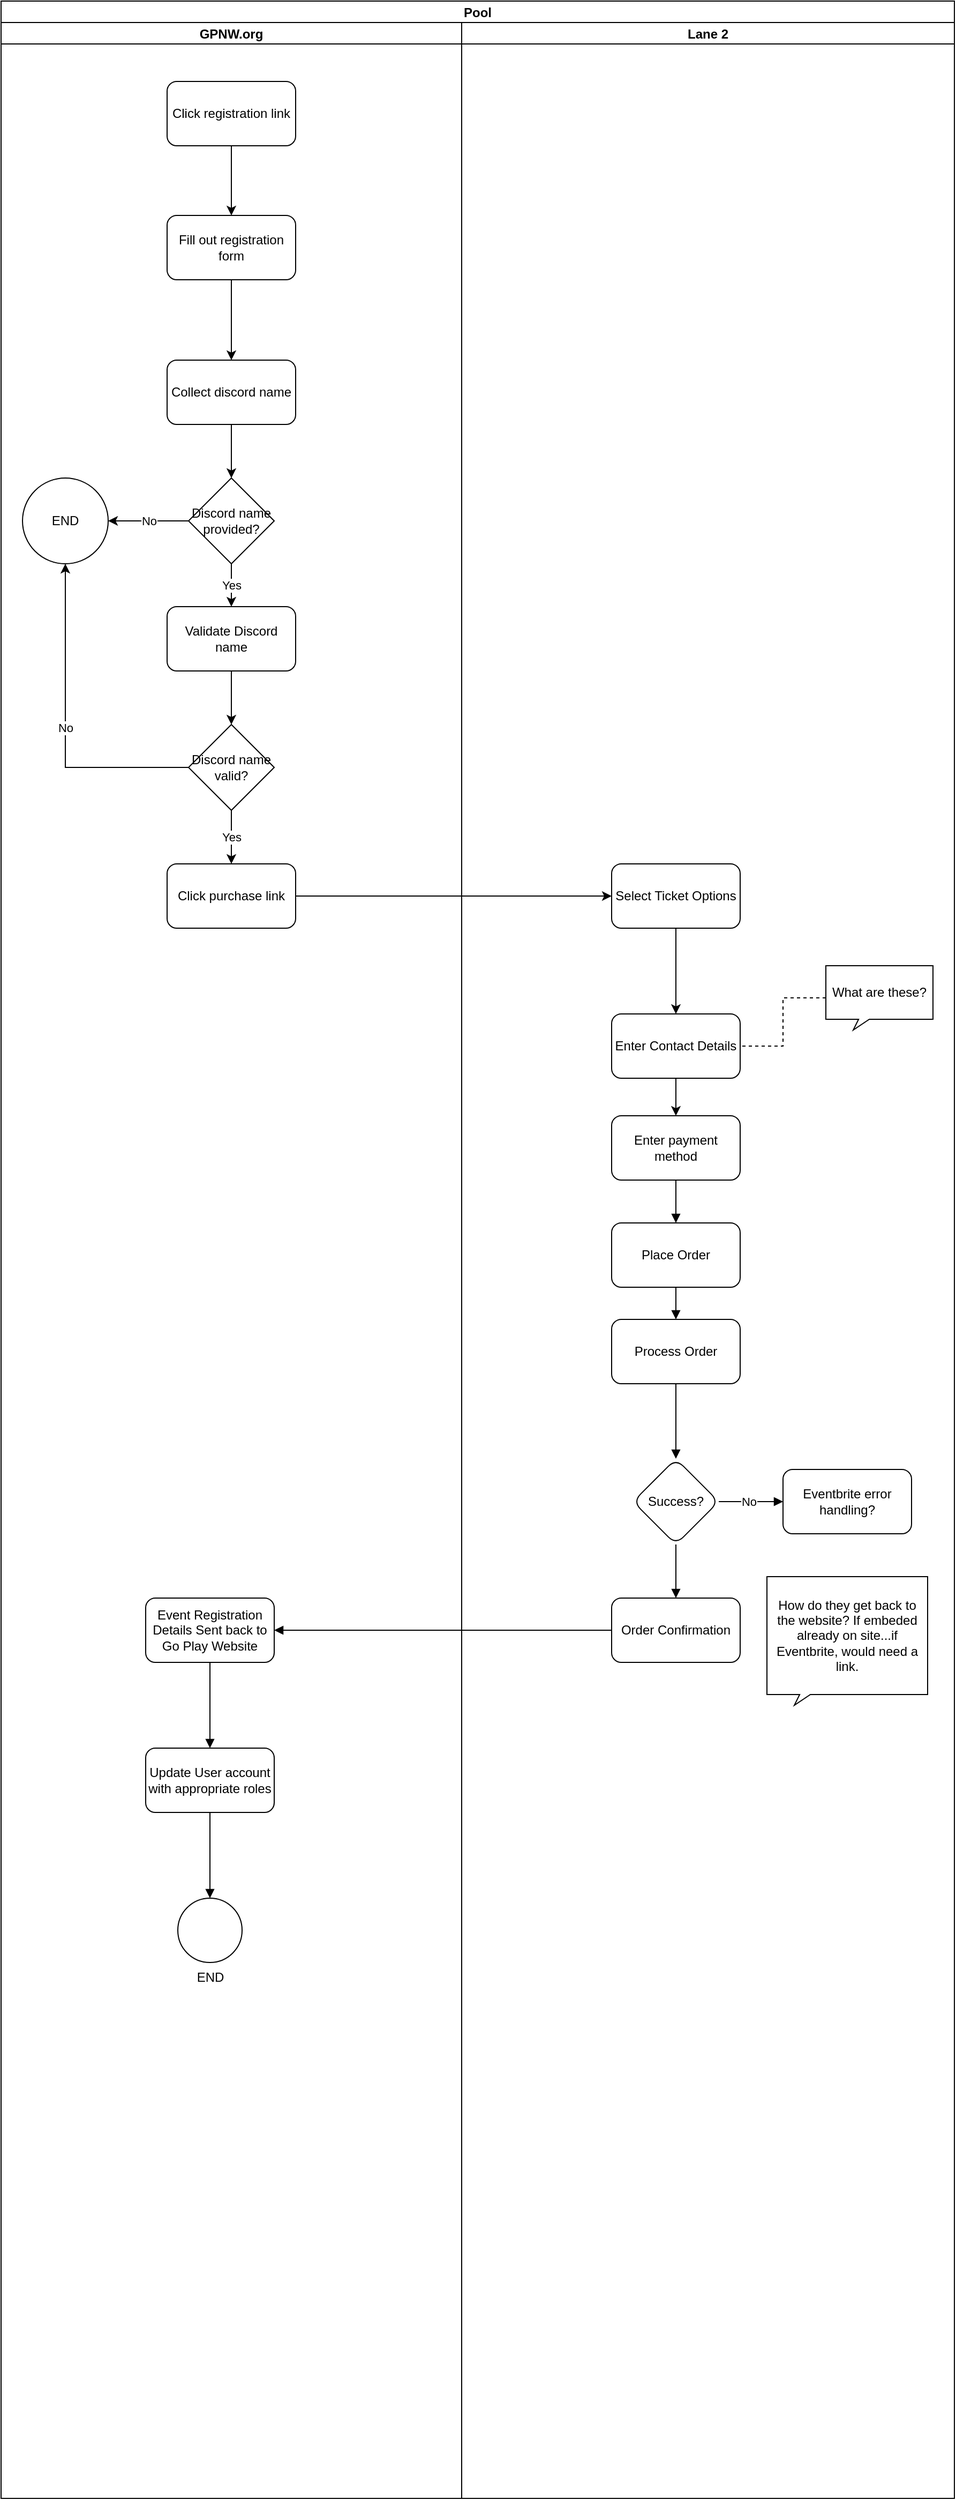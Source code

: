 <mxfile version="17.2.4" type="github">
  <diagram id="C5RBs43oDa-KdzZeNtuy" name="Page-1">
    <mxGraphModel dx="1730" dy="893" grid="1" gridSize="10" guides="1" tooltips="1" connect="1" arrows="1" fold="1" page="1" pageScale="1" pageWidth="1500" pageHeight="1100" math="0" shadow="0">
      <root>
        <mxCell id="WIyWlLk6GJQsqaUBKTNV-0" />
        <mxCell id="WIyWlLk6GJQsqaUBKTNV-1" parent="WIyWlLk6GJQsqaUBKTNV-0" />
        <mxCell id="s0pQWJOe3A9NYIYNYow5-23" value="Pool" style="swimlane;childLayout=stackLayout;resizeParent=1;resizeParentMax=0;startSize=20;" vertex="1" parent="WIyWlLk6GJQsqaUBKTNV-1">
          <mxGeometry x="110" y="50" width="890" height="2330" as="geometry" />
        </mxCell>
        <mxCell id="s0pQWJOe3A9NYIYNYow5-24" value="GPNW.org" style="swimlane;startSize=20;" vertex="1" parent="s0pQWJOe3A9NYIYNYow5-23">
          <mxGeometry y="20" width="430" height="2310" as="geometry" />
        </mxCell>
        <mxCell id="s0pQWJOe3A9NYIYNYow5-3" value="" style="endArrow=classic;html=1;rounded=0;" parent="s0pQWJOe3A9NYIYNYow5-24" source="s0pQWJOe3A9NYIYNYow5-0" target="s0pQWJOe3A9NYIYNYow5-1" edge="1">
          <mxGeometry width="50" height="50" relative="1" as="geometry">
            <mxPoint x="215" y="35" as="sourcePoint" />
            <mxPoint x="240" y="345" as="targetPoint" />
          </mxGeometry>
        </mxCell>
        <mxCell id="s0pQWJOe3A9NYIYNYow5-1" value="&lt;div&gt;Fill out registration form&lt;/div&gt;" style="rounded=1;whiteSpace=wrap;html=1;" parent="s0pQWJOe3A9NYIYNYow5-24" vertex="1">
          <mxGeometry x="155" y="180" width="120" height="60" as="geometry" />
        </mxCell>
        <mxCell id="s0pQWJOe3A9NYIYNYow5-9" value="Collect discord name" style="rounded=1;whiteSpace=wrap;html=1;" vertex="1" parent="s0pQWJOe3A9NYIYNYow5-24">
          <mxGeometry x="155" y="315" width="120" height="60" as="geometry" />
        </mxCell>
        <mxCell id="s0pQWJOe3A9NYIYNYow5-10" style="edgeStyle=orthogonalEdgeStyle;rounded=0;orthogonalLoop=1;jettySize=auto;html=1;" edge="1" parent="s0pQWJOe3A9NYIYNYow5-24" source="s0pQWJOe3A9NYIYNYow5-1" target="s0pQWJOe3A9NYIYNYow5-9">
          <mxGeometry relative="1" as="geometry" />
        </mxCell>
        <mxCell id="s0pQWJOe3A9NYIYNYow5-11" value="Discord name provided?" style="rhombus;whiteSpace=wrap;html=1;" vertex="1" parent="s0pQWJOe3A9NYIYNYow5-24">
          <mxGeometry x="175" y="425" width="80" height="80" as="geometry" />
        </mxCell>
        <mxCell id="s0pQWJOe3A9NYIYNYow5-17" style="edgeStyle=orthogonalEdgeStyle;rounded=0;orthogonalLoop=1;jettySize=auto;html=1;" edge="1" parent="s0pQWJOe3A9NYIYNYow5-24" source="s0pQWJOe3A9NYIYNYow5-9" target="s0pQWJOe3A9NYIYNYow5-11">
          <mxGeometry relative="1" as="geometry" />
        </mxCell>
        <mxCell id="s0pQWJOe3A9NYIYNYow5-8" value="&lt;div&gt;Validate Discord name&lt;/div&gt;" style="rounded=1;whiteSpace=wrap;html=1;" vertex="1" parent="s0pQWJOe3A9NYIYNYow5-24">
          <mxGeometry x="155" y="545" width="120" height="60" as="geometry" />
        </mxCell>
        <mxCell id="s0pQWJOe3A9NYIYNYow5-12" value="&lt;div&gt;Yes&lt;/div&gt;" style="edgeStyle=orthogonalEdgeStyle;rounded=0;orthogonalLoop=1;jettySize=auto;html=1;" edge="1" parent="s0pQWJOe3A9NYIYNYow5-24" source="s0pQWJOe3A9NYIYNYow5-11" target="s0pQWJOe3A9NYIYNYow5-8">
          <mxGeometry relative="1" as="geometry" />
        </mxCell>
        <mxCell id="s0pQWJOe3A9NYIYNYow5-14" value="END" style="ellipse;whiteSpace=wrap;html=1;aspect=fixed;" vertex="1" parent="s0pQWJOe3A9NYIYNYow5-24">
          <mxGeometry x="20" y="425" width="80" height="80" as="geometry" />
        </mxCell>
        <mxCell id="s0pQWJOe3A9NYIYNYow5-15" value="No" style="edgeStyle=orthogonalEdgeStyle;rounded=0;orthogonalLoop=1;jettySize=auto;html=1;exitX=0;exitY=0.5;exitDx=0;exitDy=0;" edge="1" parent="s0pQWJOe3A9NYIYNYow5-24" source="s0pQWJOe3A9NYIYNYow5-11" target="s0pQWJOe3A9NYIYNYow5-14">
          <mxGeometry relative="1" as="geometry" />
        </mxCell>
        <mxCell id="s0pQWJOe3A9NYIYNYow5-19" value="Click purchase link" style="rounded=1;whiteSpace=wrap;html=1;" vertex="1" parent="s0pQWJOe3A9NYIYNYow5-24">
          <mxGeometry x="155" y="785" width="120" height="60" as="geometry" />
        </mxCell>
        <mxCell id="s0pQWJOe3A9NYIYNYow5-22" value="&lt;div&gt;No&lt;/div&gt;" style="edgeStyle=orthogonalEdgeStyle;rounded=0;orthogonalLoop=1;jettySize=auto;html=1;" edge="1" parent="s0pQWJOe3A9NYIYNYow5-24" source="s0pQWJOe3A9NYIYNYow5-18" target="s0pQWJOe3A9NYIYNYow5-14">
          <mxGeometry relative="1" as="geometry">
            <Array as="points">
              <mxPoint x="60" y="695" />
            </Array>
          </mxGeometry>
        </mxCell>
        <mxCell id="s0pQWJOe3A9NYIYNYow5-18" value="Discord name valid?" style="rhombus;whiteSpace=wrap;html=1;" vertex="1" parent="s0pQWJOe3A9NYIYNYow5-24">
          <mxGeometry x="175" y="655" width="80" height="80" as="geometry" />
        </mxCell>
        <mxCell id="s0pQWJOe3A9NYIYNYow5-20" style="edgeStyle=orthogonalEdgeStyle;rounded=0;orthogonalLoop=1;jettySize=auto;html=1;" edge="1" parent="s0pQWJOe3A9NYIYNYow5-24" source="s0pQWJOe3A9NYIYNYow5-8" target="s0pQWJOe3A9NYIYNYow5-18">
          <mxGeometry relative="1" as="geometry" />
        </mxCell>
        <mxCell id="s0pQWJOe3A9NYIYNYow5-21" value="&lt;div&gt;Yes&lt;/div&gt;" style="edgeStyle=orthogonalEdgeStyle;rounded=0;orthogonalLoop=1;jettySize=auto;html=1;" edge="1" parent="s0pQWJOe3A9NYIYNYow5-24" source="s0pQWJOe3A9NYIYNYow5-18" target="s0pQWJOe3A9NYIYNYow5-19">
          <mxGeometry relative="1" as="geometry" />
        </mxCell>
        <mxCell id="s0pQWJOe3A9NYIYNYow5-0" value="&lt;div&gt;Click registration link&lt;/div&gt;" style="rounded=1;whiteSpace=wrap;html=1;" parent="s0pQWJOe3A9NYIYNYow5-24" vertex="1">
          <mxGeometry x="155" y="55" width="120" height="60" as="geometry" />
        </mxCell>
        <mxCell id="cuYothWAb6MuNWbnh6e8-23" value="" style="edgeStyle=orthogonalEdgeStyle;rounded=0;orthogonalLoop=1;jettySize=auto;html=1;endArrow=block;endFill=1;" edge="1" parent="s0pQWJOe3A9NYIYNYow5-24" source="cuYothWAb6MuNWbnh6e8-20" target="cuYothWAb6MuNWbnh6e8-22">
          <mxGeometry relative="1" as="geometry" />
        </mxCell>
        <mxCell id="cuYothWAb6MuNWbnh6e8-20" value="Event Registration Details Sent back to Go Play Website" style="rounded=1;whiteSpace=wrap;html=1;" vertex="1" parent="s0pQWJOe3A9NYIYNYow5-24">
          <mxGeometry x="135" y="1470" width="120" height="60" as="geometry" />
        </mxCell>
        <mxCell id="cuYothWAb6MuNWbnh6e8-28" style="edgeStyle=orthogonalEdgeStyle;rounded=0;orthogonalLoop=1;jettySize=auto;html=1;exitX=0.5;exitY=1;exitDx=0;exitDy=0;entryX=0.5;entryY=0;entryDx=0;entryDy=0;entryPerimeter=0;endArrow=block;endFill=1;" edge="1" parent="s0pQWJOe3A9NYIYNYow5-24" source="cuYothWAb6MuNWbnh6e8-22" target="cuYothWAb6MuNWbnh6e8-27">
          <mxGeometry relative="1" as="geometry" />
        </mxCell>
        <mxCell id="cuYothWAb6MuNWbnh6e8-22" value="Update User account with appropriate roles" style="whiteSpace=wrap;html=1;rounded=1;" vertex="1" parent="s0pQWJOe3A9NYIYNYow5-24">
          <mxGeometry x="135" y="1610" width="120" height="60" as="geometry" />
        </mxCell>
        <mxCell id="cuYothWAb6MuNWbnh6e8-27" value="END" style="verticalLabelPosition=bottom;verticalAlign=top;html=1;shape=mxgraph.flowchart.on-page_reference;" vertex="1" parent="s0pQWJOe3A9NYIYNYow5-24">
          <mxGeometry x="165" y="1750" width="60" height="60" as="geometry" />
        </mxCell>
        <mxCell id="s0pQWJOe3A9NYIYNYow5-25" value="Lane 2" style="swimlane;startSize=20;" vertex="1" parent="s0pQWJOe3A9NYIYNYow5-23">
          <mxGeometry x="430" y="20" width="460" height="2310" as="geometry" />
        </mxCell>
        <mxCell id="cuYothWAb6MuNWbnh6e8-2" value="" style="edgeStyle=orthogonalEdgeStyle;rounded=0;orthogonalLoop=1;jettySize=auto;html=1;" edge="1" parent="s0pQWJOe3A9NYIYNYow5-25" source="s0pQWJOe3A9NYIYNYow5-28" target="cuYothWAb6MuNWbnh6e8-1">
          <mxGeometry relative="1" as="geometry" />
        </mxCell>
        <mxCell id="s0pQWJOe3A9NYIYNYow5-28" value="Select Ticket Options" style="rounded=1;whiteSpace=wrap;html=1;" vertex="1" parent="s0pQWJOe3A9NYIYNYow5-25">
          <mxGeometry x="140" y="785" width="120" height="60" as="geometry" />
        </mxCell>
        <mxCell id="cuYothWAb6MuNWbnh6e8-6" value="" style="edgeStyle=orthogonalEdgeStyle;rounded=0;orthogonalLoop=1;jettySize=auto;html=1;" edge="1" parent="s0pQWJOe3A9NYIYNYow5-25" source="cuYothWAb6MuNWbnh6e8-1" target="cuYothWAb6MuNWbnh6e8-5">
          <mxGeometry relative="1" as="geometry" />
        </mxCell>
        <mxCell id="cuYothWAb6MuNWbnh6e8-1" value="Enter Contact Details" style="whiteSpace=wrap;html=1;rounded=1;" vertex="1" parent="s0pQWJOe3A9NYIYNYow5-25">
          <mxGeometry x="140" y="925" width="120" height="60" as="geometry" />
        </mxCell>
        <mxCell id="cuYothWAb6MuNWbnh6e8-10" value="" style="edgeStyle=orthogonalEdgeStyle;rounded=0;orthogonalLoop=1;jettySize=auto;html=1;endArrow=block;endFill=1;" edge="1" parent="s0pQWJOe3A9NYIYNYow5-25" source="cuYothWAb6MuNWbnh6e8-5" target="cuYothWAb6MuNWbnh6e8-9">
          <mxGeometry relative="1" as="geometry" />
        </mxCell>
        <mxCell id="cuYothWAb6MuNWbnh6e8-5" value="Enter payment method" style="whiteSpace=wrap;html=1;rounded=1;" vertex="1" parent="s0pQWJOe3A9NYIYNYow5-25">
          <mxGeometry x="140" y="1020" width="120" height="60" as="geometry" />
        </mxCell>
        <mxCell id="cuYothWAb6MuNWbnh6e8-8" value="" style="edgeStyle=orthogonalEdgeStyle;rounded=0;orthogonalLoop=1;jettySize=auto;html=1;endArrow=none;endFill=0;dashed=1;" edge="1" parent="s0pQWJOe3A9NYIYNYow5-25" source="cuYothWAb6MuNWbnh6e8-7" target="cuYothWAb6MuNWbnh6e8-1">
          <mxGeometry relative="1" as="geometry" />
        </mxCell>
        <mxCell id="cuYothWAb6MuNWbnh6e8-7" value="What are these?" style="whiteSpace=wrap;html=1;shape=mxgraph.basic.rectCallout;dx=35.56;dy=10;boundedLbl=1;" vertex="1" parent="s0pQWJOe3A9NYIYNYow5-25">
          <mxGeometry x="340" y="880" width="100" height="60" as="geometry" />
        </mxCell>
        <mxCell id="cuYothWAb6MuNWbnh6e8-12" value="" style="edgeStyle=orthogonalEdgeStyle;rounded=0;orthogonalLoop=1;jettySize=auto;html=1;endArrow=block;endFill=1;" edge="1" parent="s0pQWJOe3A9NYIYNYow5-25" source="cuYothWAb6MuNWbnh6e8-9" target="cuYothWAb6MuNWbnh6e8-11">
          <mxGeometry relative="1" as="geometry" />
        </mxCell>
        <mxCell id="cuYothWAb6MuNWbnh6e8-9" value="Place Order" style="whiteSpace=wrap;html=1;rounded=1;" vertex="1" parent="s0pQWJOe3A9NYIYNYow5-25">
          <mxGeometry x="140" y="1120" width="120" height="60" as="geometry" />
        </mxCell>
        <mxCell id="cuYothWAb6MuNWbnh6e8-14" value="" style="edgeStyle=orthogonalEdgeStyle;rounded=0;orthogonalLoop=1;jettySize=auto;html=1;endArrow=block;endFill=1;" edge="1" parent="s0pQWJOe3A9NYIYNYow5-25" source="cuYothWAb6MuNWbnh6e8-11" target="cuYothWAb6MuNWbnh6e8-13">
          <mxGeometry relative="1" as="geometry" />
        </mxCell>
        <mxCell id="cuYothWAb6MuNWbnh6e8-11" value="Process Order" style="whiteSpace=wrap;html=1;rounded=1;" vertex="1" parent="s0pQWJOe3A9NYIYNYow5-25">
          <mxGeometry x="140" y="1210" width="120" height="60" as="geometry" />
        </mxCell>
        <mxCell id="cuYothWAb6MuNWbnh6e8-16" value="" style="edgeStyle=orthogonalEdgeStyle;rounded=0;orthogonalLoop=1;jettySize=auto;html=1;endArrow=block;endFill=1;" edge="1" parent="s0pQWJOe3A9NYIYNYow5-25" source="cuYothWAb6MuNWbnh6e8-13" target="cuYothWAb6MuNWbnh6e8-15">
          <mxGeometry relative="1" as="geometry" />
        </mxCell>
        <mxCell id="cuYothWAb6MuNWbnh6e8-17" value="No" style="edgeLabel;html=1;align=center;verticalAlign=middle;resizable=0;points=[];" vertex="1" connectable="0" parent="cuYothWAb6MuNWbnh6e8-16">
          <mxGeometry x="-0.064" relative="1" as="geometry">
            <mxPoint as="offset" />
          </mxGeometry>
        </mxCell>
        <mxCell id="cuYothWAb6MuNWbnh6e8-19" value="" style="edgeStyle=orthogonalEdgeStyle;rounded=0;orthogonalLoop=1;jettySize=auto;html=1;endArrow=block;endFill=1;" edge="1" parent="s0pQWJOe3A9NYIYNYow5-25" source="cuYothWAb6MuNWbnh6e8-13" target="cuYothWAb6MuNWbnh6e8-18">
          <mxGeometry relative="1" as="geometry" />
        </mxCell>
        <mxCell id="cuYothWAb6MuNWbnh6e8-13" value="Success?" style="rhombus;whiteSpace=wrap;html=1;rounded=1;" vertex="1" parent="s0pQWJOe3A9NYIYNYow5-25">
          <mxGeometry x="160" y="1340" width="80" height="80" as="geometry" />
        </mxCell>
        <mxCell id="cuYothWAb6MuNWbnh6e8-15" value="Eventbrite error handling?" style="whiteSpace=wrap;html=1;rounded=1;" vertex="1" parent="s0pQWJOe3A9NYIYNYow5-25">
          <mxGeometry x="300" y="1350" width="120" height="60" as="geometry" />
        </mxCell>
        <mxCell id="cuYothWAb6MuNWbnh6e8-18" value="Order Confirmation" style="whiteSpace=wrap;html=1;rounded=1;" vertex="1" parent="s0pQWJOe3A9NYIYNYow5-25">
          <mxGeometry x="140" y="1470" width="120" height="60" as="geometry" />
        </mxCell>
        <mxCell id="cuYothWAb6MuNWbnh6e8-26" value="How do they get back to the website? If embeded already on site...if Eventbrite, would need a link." style="whiteSpace=wrap;html=1;shape=mxgraph.basic.rectCallout;dx=35.56;dy=10;boundedLbl=1;" vertex="1" parent="s0pQWJOe3A9NYIYNYow5-25">
          <mxGeometry x="285" y="1450" width="150" height="120" as="geometry" />
        </mxCell>
        <mxCell id="cuYothWAb6MuNWbnh6e8-0" style="edgeStyle=orthogonalEdgeStyle;rounded=0;orthogonalLoop=1;jettySize=auto;html=1;exitX=1;exitY=0.5;exitDx=0;exitDy=0;entryX=0;entryY=0.5;entryDx=0;entryDy=0;" edge="1" parent="s0pQWJOe3A9NYIYNYow5-23" source="s0pQWJOe3A9NYIYNYow5-19" target="s0pQWJOe3A9NYIYNYow5-28">
          <mxGeometry relative="1" as="geometry" />
        </mxCell>
        <mxCell id="cuYothWAb6MuNWbnh6e8-21" value="" style="edgeStyle=orthogonalEdgeStyle;rounded=0;orthogonalLoop=1;jettySize=auto;html=1;endArrow=block;endFill=1;" edge="1" parent="s0pQWJOe3A9NYIYNYow5-23" source="cuYothWAb6MuNWbnh6e8-18" target="cuYothWAb6MuNWbnh6e8-20">
          <mxGeometry relative="1" as="geometry" />
        </mxCell>
      </root>
    </mxGraphModel>
  </diagram>
</mxfile>

